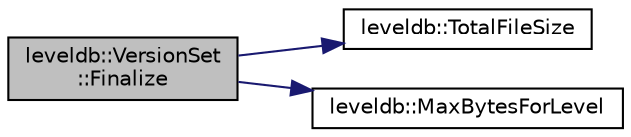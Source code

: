 digraph "leveldb::VersionSet::Finalize"
{
  edge [fontname="Helvetica",fontsize="10",labelfontname="Helvetica",labelfontsize="10"];
  node [fontname="Helvetica",fontsize="10",shape=record];
  rankdir="LR";
  Node1 [label="leveldb::VersionSet\l::Finalize",height=0.2,width=0.4,color="black", fillcolor="grey75", style="filled" fontcolor="black"];
  Node1 -> Node2 [color="midnightblue",fontsize="10",style="solid"];
  Node2 [label="leveldb::TotalFileSize",height=0.2,width=0.4,color="black", fillcolor="white", style="filled",URL="$namespaceleveldb.html#a8d7291b08be6643bcfb46c475f779f9e"];
  Node1 -> Node3 [color="midnightblue",fontsize="10",style="solid"];
  Node3 [label="leveldb::MaxBytesForLevel",height=0.2,width=0.4,color="black", fillcolor="white", style="filled",URL="$namespaceleveldb.html#ad627c8c010aab67e9ea44dd73f98e31d"];
}
